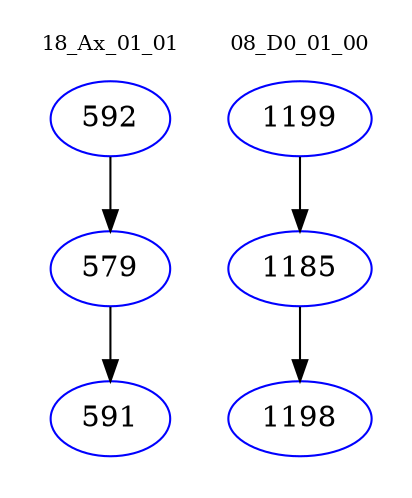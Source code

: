 digraph{
subgraph cluster_0 {
color = white
label = "18_Ax_01_01";
fontsize=10;
T0_592 [label="592", color="blue"]
T0_592 -> T0_579 [color="black"]
T0_579 [label="579", color="blue"]
T0_579 -> T0_591 [color="black"]
T0_591 [label="591", color="blue"]
}
subgraph cluster_1 {
color = white
label = "08_D0_01_00";
fontsize=10;
T1_1199 [label="1199", color="blue"]
T1_1199 -> T1_1185 [color="black"]
T1_1185 [label="1185", color="blue"]
T1_1185 -> T1_1198 [color="black"]
T1_1198 [label="1198", color="blue"]
}
}
